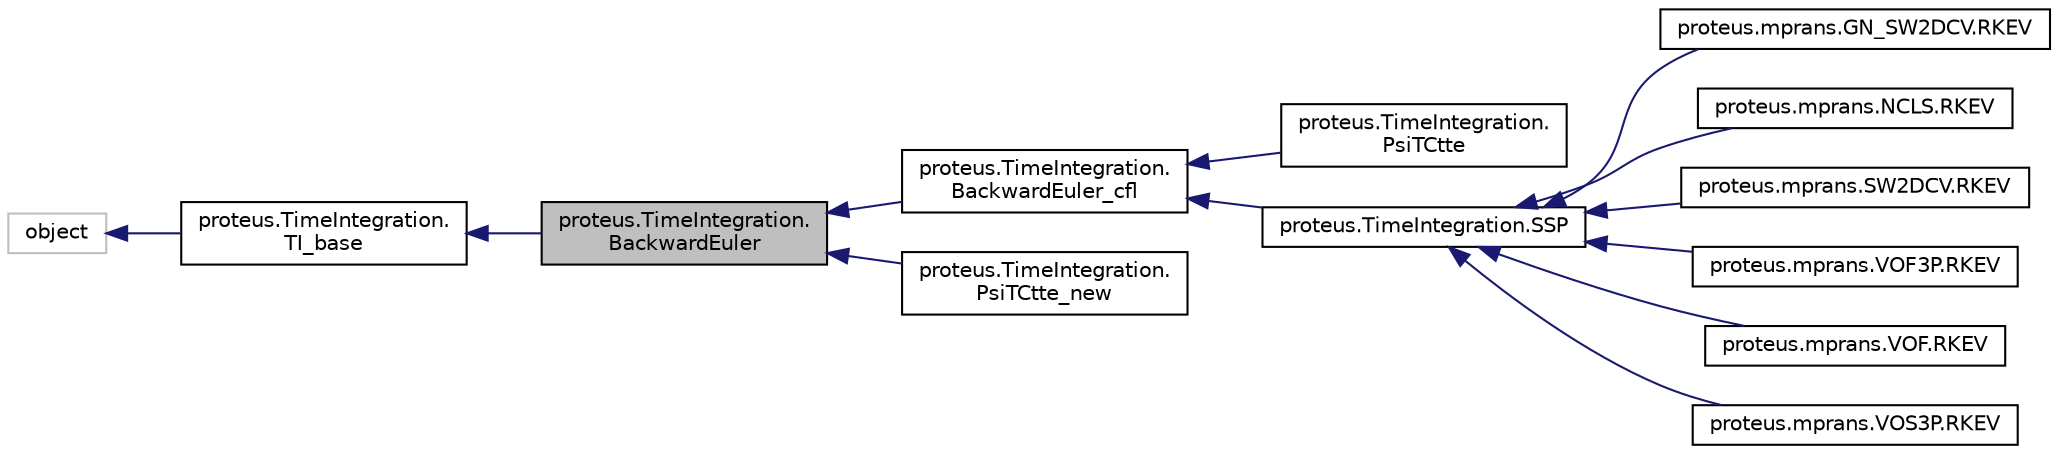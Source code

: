 digraph "proteus.TimeIntegration.BackwardEuler"
{
 // LATEX_PDF_SIZE
  edge [fontname="Helvetica",fontsize="10",labelfontname="Helvetica",labelfontsize="10"];
  node [fontname="Helvetica",fontsize="10",shape=record];
  rankdir="LR";
  Node1 [label="proteus.TimeIntegration.\lBackwardEuler",height=0.2,width=0.4,color="black", fillcolor="grey75", style="filled", fontcolor="black",tooltip=" "];
  Node2 -> Node1 [dir="back",color="midnightblue",fontsize="10",style="solid",fontname="Helvetica"];
  Node2 [label="proteus.TimeIntegration.\lTI_base",height=0.2,width=0.4,color="black", fillcolor="white", style="filled",URL="$classproteus_1_1TimeIntegration_1_1TI__base.html",tooltip=" "];
  Node3 -> Node2 [dir="back",color="midnightblue",fontsize="10",style="solid",fontname="Helvetica"];
  Node3 [label="object",height=0.2,width=0.4,color="grey75", fillcolor="white", style="filled",tooltip=" "];
  Node1 -> Node4 [dir="back",color="midnightblue",fontsize="10",style="solid",fontname="Helvetica"];
  Node4 [label="proteus.TimeIntegration.\lBackwardEuler_cfl",height=0.2,width=0.4,color="black", fillcolor="white", style="filled",URL="$classproteus_1_1TimeIntegration_1_1BackwardEuler__cfl.html",tooltip=" "];
  Node4 -> Node5 [dir="back",color="midnightblue",fontsize="10",style="solid",fontname="Helvetica"];
  Node5 [label="proteus.TimeIntegration.\lPsiTCtte",height=0.2,width=0.4,color="black", fillcolor="white", style="filled",URL="$classproteus_1_1TimeIntegration_1_1PsiTCtte.html",tooltip=" "];
  Node4 -> Node6 [dir="back",color="midnightblue",fontsize="10",style="solid",fontname="Helvetica"];
  Node6 [label="proteus.TimeIntegration.SSP",height=0.2,width=0.4,color="black", fillcolor="white", style="filled",URL="$classproteus_1_1TimeIntegration_1_1SSP.html",tooltip=" "];
  Node6 -> Node7 [dir="back",color="midnightblue",fontsize="10",style="solid",fontname="Helvetica"];
  Node7 [label="proteus.mprans.GN_SW2DCV.RKEV",height=0.2,width=0.4,color="black", fillcolor="white", style="filled",URL="$classproteus_1_1mprans_1_1GN__SW2DCV_1_1RKEV.html",tooltip=" "];
  Node6 -> Node8 [dir="back",color="midnightblue",fontsize="10",style="solid",fontname="Helvetica"];
  Node8 [label="proteus.mprans.NCLS.RKEV",height=0.2,width=0.4,color="black", fillcolor="white", style="filled",URL="$classproteus_1_1mprans_1_1NCLS_1_1RKEV.html",tooltip=" "];
  Node6 -> Node9 [dir="back",color="midnightblue",fontsize="10",style="solid",fontname="Helvetica"];
  Node9 [label="proteus.mprans.SW2DCV.RKEV",height=0.2,width=0.4,color="black", fillcolor="white", style="filled",URL="$classproteus_1_1mprans_1_1SW2DCV_1_1RKEV.html",tooltip=" "];
  Node6 -> Node10 [dir="back",color="midnightblue",fontsize="10",style="solid",fontname="Helvetica"];
  Node10 [label="proteus.mprans.VOF3P.RKEV",height=0.2,width=0.4,color="black", fillcolor="white", style="filled",URL="$classproteus_1_1mprans_1_1VOF3P_1_1RKEV.html",tooltip=" "];
  Node6 -> Node11 [dir="back",color="midnightblue",fontsize="10",style="solid",fontname="Helvetica"];
  Node11 [label="proteus.mprans.VOF.RKEV",height=0.2,width=0.4,color="black", fillcolor="white", style="filled",URL="$classproteus_1_1mprans_1_1VOF_1_1RKEV.html",tooltip=" "];
  Node6 -> Node12 [dir="back",color="midnightblue",fontsize="10",style="solid",fontname="Helvetica"];
  Node12 [label="proteus.mprans.VOS3P.RKEV",height=0.2,width=0.4,color="black", fillcolor="white", style="filled",URL="$classproteus_1_1mprans_1_1VOS3P_1_1RKEV.html",tooltip=" "];
  Node1 -> Node13 [dir="back",color="midnightblue",fontsize="10",style="solid",fontname="Helvetica"];
  Node13 [label="proteus.TimeIntegration.\lPsiTCtte_new",height=0.2,width=0.4,color="black", fillcolor="white", style="filled",URL="$classproteus_1_1TimeIntegration_1_1PsiTCtte__new.html",tooltip=" "];
}

